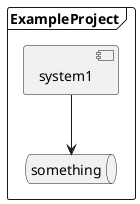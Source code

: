 @startuml

frame ExampleProject {
    component "system1"
    queue something
}

'Dependencies
system1 --> something

@enduml